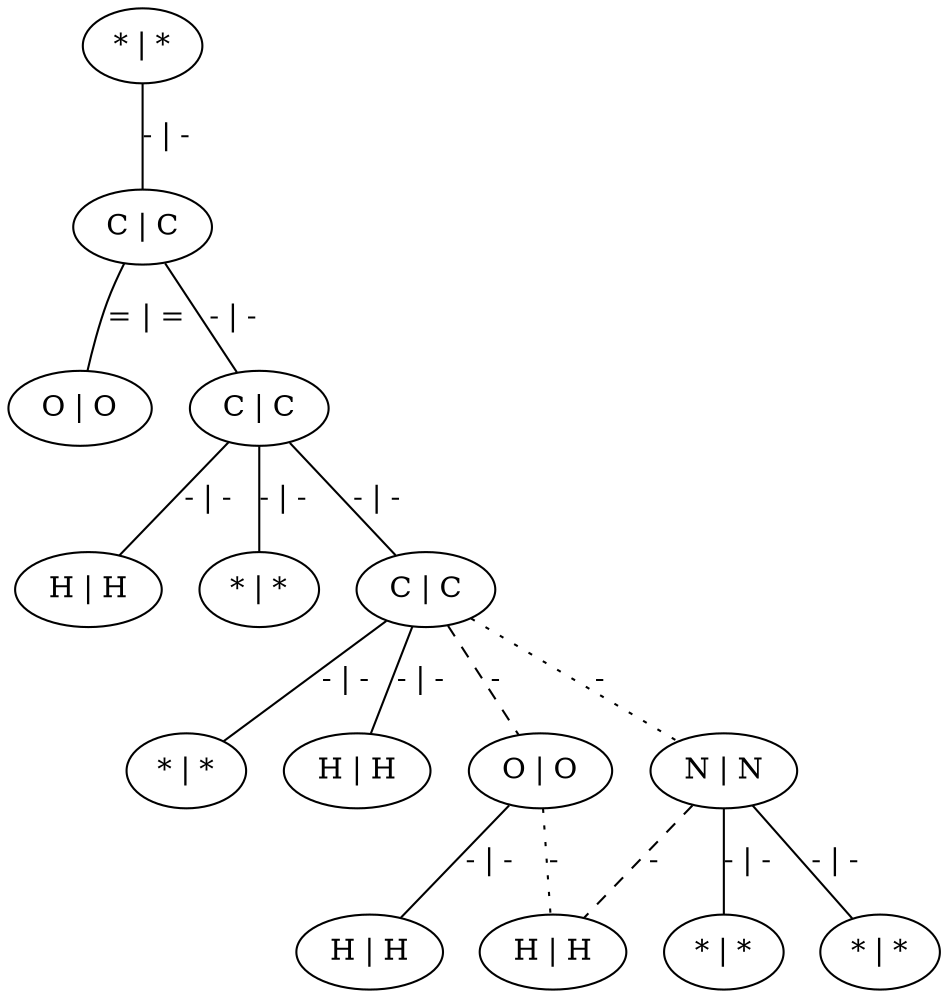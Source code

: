 graph G {
	0 [ label="* | *" ]
	1 [ label="C | C" ]
	2 [ label="O | O" ]
	3 [ label="C | C" ]
	4 [ label="H | H" ]
	5 [ label="* | *" ]
	6 [ label="C | C" ]
	7 [ label="* | *" ]
	8 [ label="H | H" ]
	9 [ label="O | O" ]
	10 [ label="H | H" ]
	11 [ label="N | N" ]
	12 [ label="* | *" ]
	13 [ label="* | *" ]
	14 [ label="H | H" ]
	0 -- 1 [ label="- | -" ]
	1 -- 2 [ label="= | =" ]
	1 -- 3 [ label="- | -" ]
	3 -- 4 [ label="- | -" ]
	3 -- 5 [ label="- | -" ]
	3 -- 6 [ label="- | -" ]
	6 -- 7 [ label="- | -" ]
	6 -- 8 [ label="- | -" ]
	6 -- 9 [ style=dashed label="-" ]
	6 -- 11 [ style=dotted label="-" ]
	9 -- 10 [ label="- | -" ]
	9 -- 14 [ style=dotted label="-" ]
	11 -- 12 [ label="- | -" ]
	11 -- 13 [ label="- | -" ]
	11 -- 14 [ style=dashed label="-" ]
}
